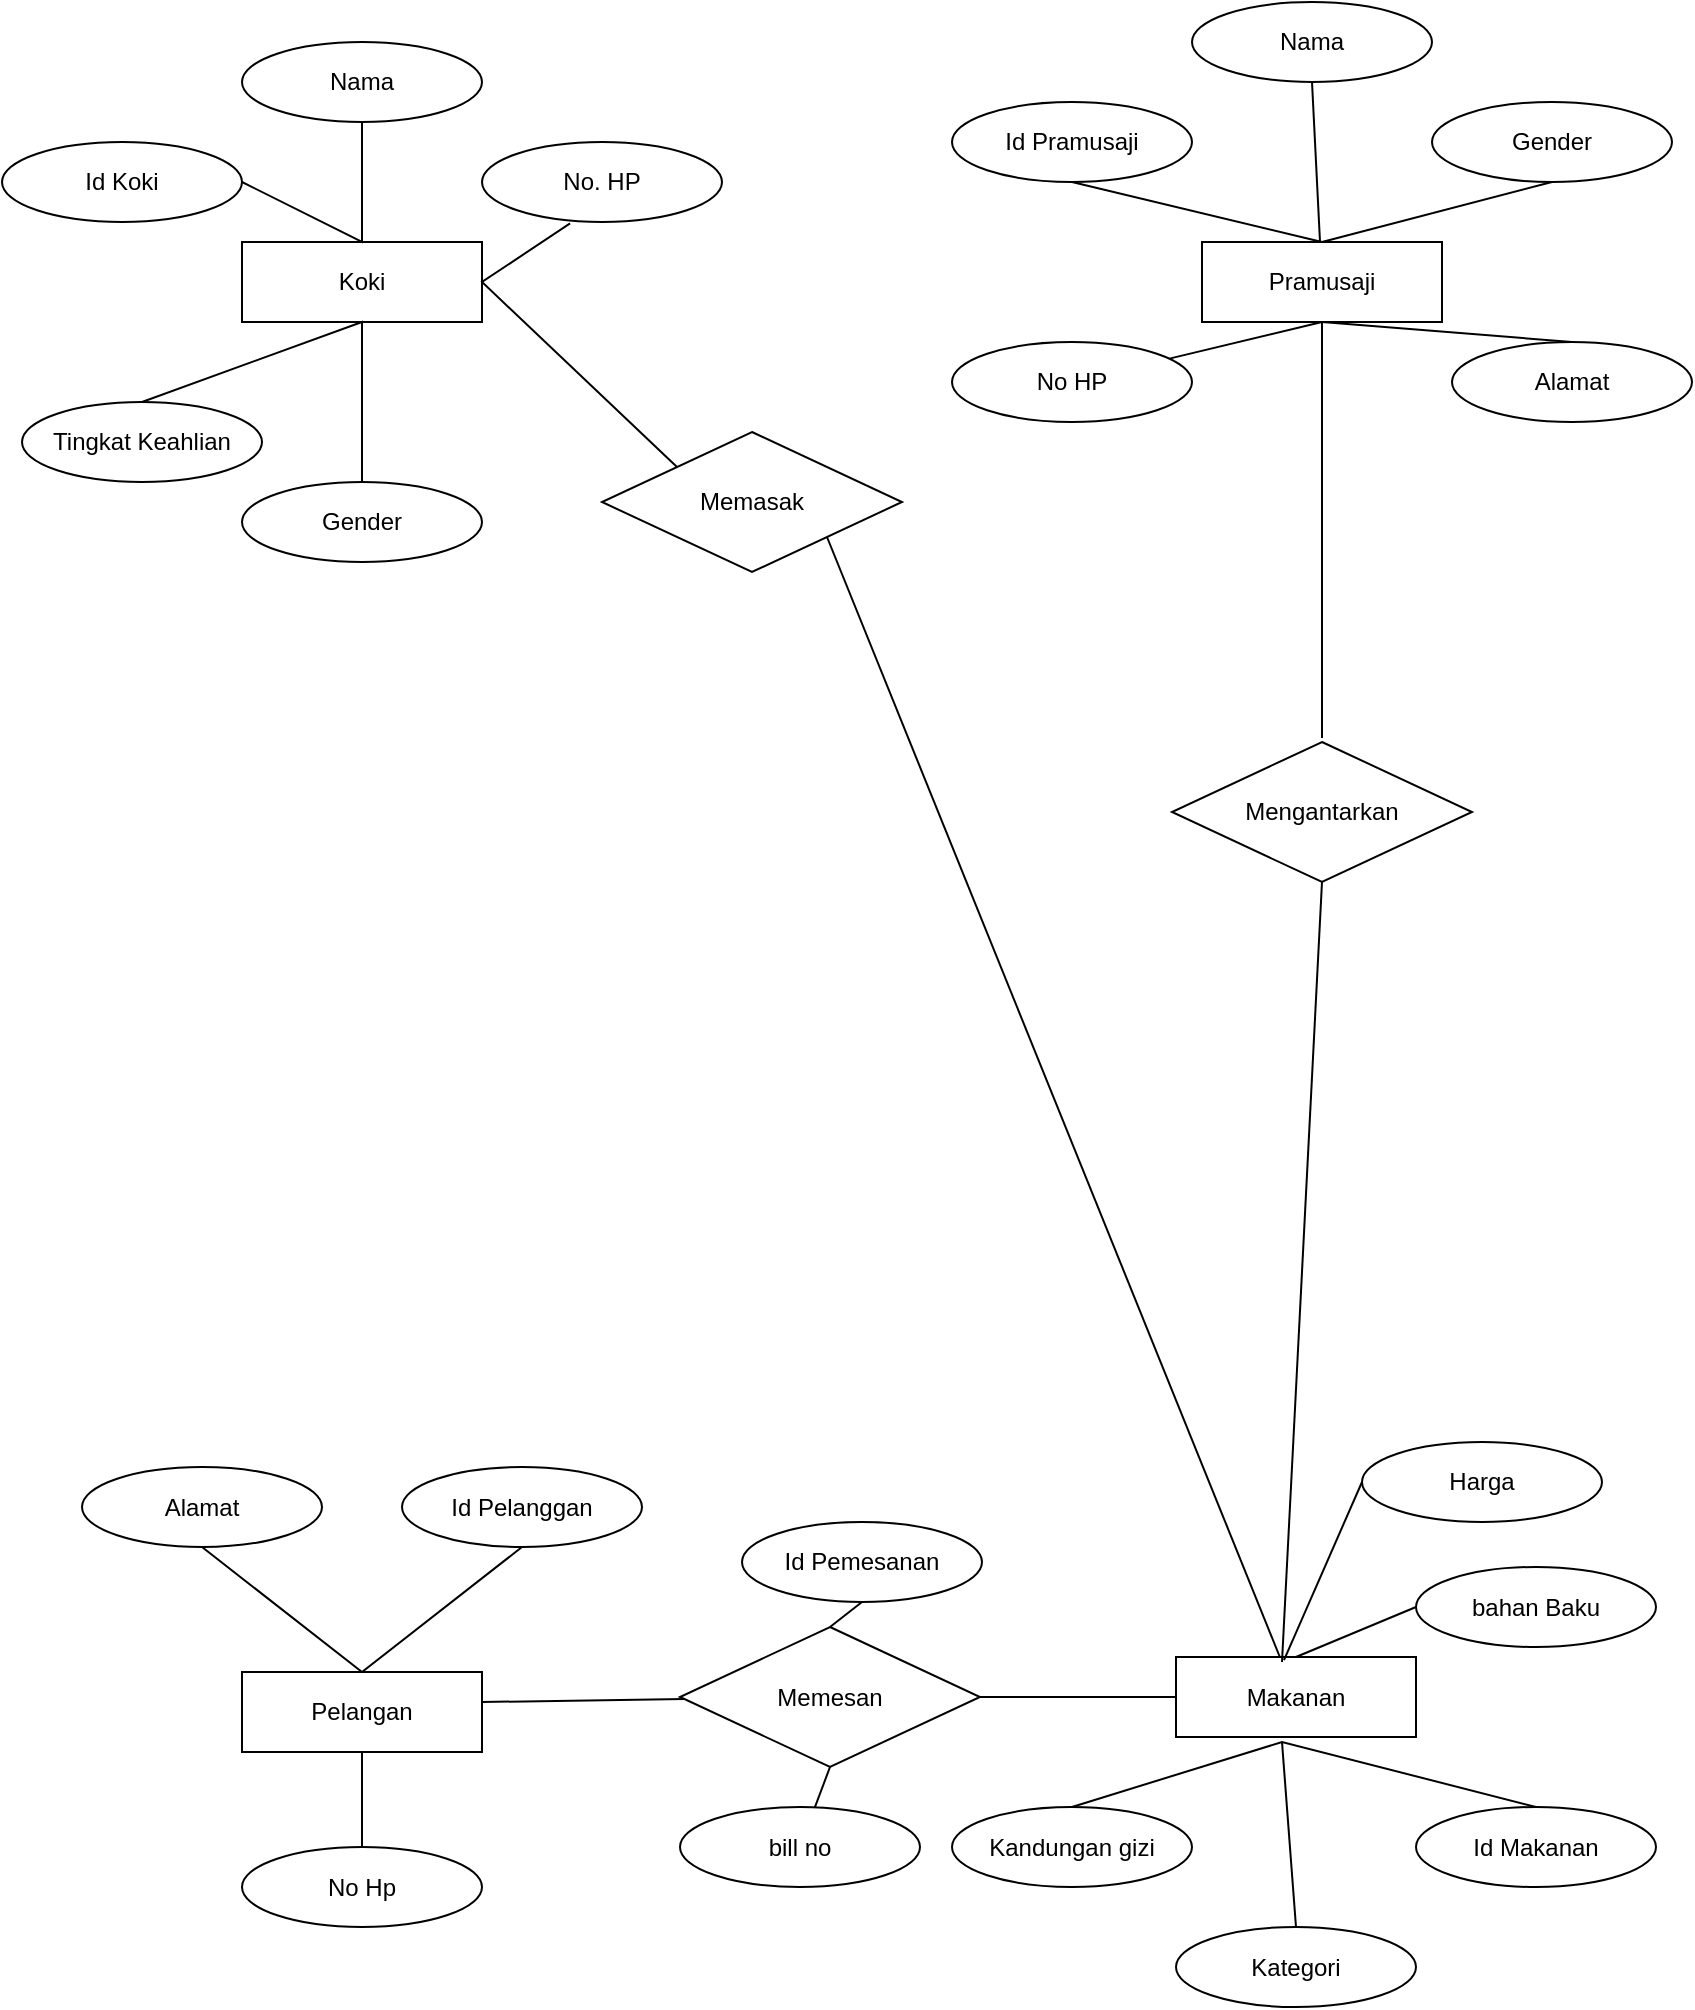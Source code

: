 <mxfile version="20.5.3" type="github">
  <diagram id="rJlpQ2i_Gwu71I-fM9IO" name="Halaman-1">
    <mxGraphModel dx="864" dy="516" grid="1" gridSize="10" guides="1" tooltips="1" connect="1" arrows="1" fold="1" page="1" pageScale="1" pageWidth="827" pageHeight="1169" math="0" shadow="0">
      <root>
        <mxCell id="0" />
        <mxCell id="1" parent="0" />
        <mxCell id="IStSLm1xnTkE1pRtQ7Hg-1" value="Koki" style="rounded=0;whiteSpace=wrap;html=1;" parent="1" vertex="1">
          <mxGeometry x="120" y="160" width="120" height="40" as="geometry" />
        </mxCell>
        <mxCell id="IStSLm1xnTkE1pRtQ7Hg-3" value="Pramusaji" style="rounded=0;whiteSpace=wrap;html=1;" parent="1" vertex="1">
          <mxGeometry x="600" y="160" width="120" height="40" as="geometry" />
        </mxCell>
        <mxCell id="IStSLm1xnTkE1pRtQ7Hg-4" value="Pelangan" style="rounded=0;whiteSpace=wrap;html=1;" parent="1" vertex="1">
          <mxGeometry x="120" y="875" width="120" height="40" as="geometry" />
        </mxCell>
        <mxCell id="IStSLm1xnTkE1pRtQ7Hg-5" value="Makanan" style="rounded=0;whiteSpace=wrap;html=1;" parent="1" vertex="1">
          <mxGeometry x="587" y="867.5" width="120" height="40" as="geometry" />
        </mxCell>
        <mxCell id="IStSLm1xnTkE1pRtQ7Hg-8" value="Id Koki" style="ellipse;whiteSpace=wrap;html=1;" parent="1" vertex="1">
          <mxGeometry y="110" width="120" height="40" as="geometry" />
        </mxCell>
        <mxCell id="IStSLm1xnTkE1pRtQ7Hg-9" value="Tingkat Keahlian" style="ellipse;whiteSpace=wrap;html=1;" parent="1" vertex="1">
          <mxGeometry x="10" y="240" width="120" height="40" as="geometry" />
        </mxCell>
        <mxCell id="IStSLm1xnTkE1pRtQ7Hg-10" value="Nama" style="ellipse;whiteSpace=wrap;html=1;" parent="1" vertex="1">
          <mxGeometry x="120" y="60" width="120" height="40" as="geometry" />
        </mxCell>
        <mxCell id="IStSLm1xnTkE1pRtQ7Hg-11" value="No. HP" style="ellipse;whiteSpace=wrap;html=1;" parent="1" vertex="1">
          <mxGeometry x="240" y="110" width="120" height="40" as="geometry" />
        </mxCell>
        <mxCell id="IStSLm1xnTkE1pRtQ7Hg-12" value="Gender" style="ellipse;whiteSpace=wrap;html=1;" parent="1" vertex="1">
          <mxGeometry x="120" y="280" width="120" height="40" as="geometry" />
        </mxCell>
        <mxCell id="IStSLm1xnTkE1pRtQ7Hg-13" value="Id Pramusaji" style="ellipse;whiteSpace=wrap;html=1;" parent="1" vertex="1">
          <mxGeometry x="475" y="90" width="120" height="40" as="geometry" />
        </mxCell>
        <mxCell id="IStSLm1xnTkE1pRtQ7Hg-14" value="No HP" style="ellipse;whiteSpace=wrap;html=1;" parent="1" vertex="1">
          <mxGeometry x="475" y="210" width="120" height="40" as="geometry" />
        </mxCell>
        <mxCell id="IStSLm1xnTkE1pRtQ7Hg-15" value="Nama" style="ellipse;whiteSpace=wrap;html=1;" parent="1" vertex="1">
          <mxGeometry x="595" y="40" width="120" height="40" as="geometry" />
        </mxCell>
        <mxCell id="IStSLm1xnTkE1pRtQ7Hg-16" value="Gender" style="ellipse;whiteSpace=wrap;html=1;" parent="1" vertex="1">
          <mxGeometry x="715" y="90" width="120" height="40" as="geometry" />
        </mxCell>
        <mxCell id="IStSLm1xnTkE1pRtQ7Hg-17" value="Alamat" style="ellipse;whiteSpace=wrap;html=1;" parent="1" vertex="1">
          <mxGeometry x="725" y="210" width="120" height="40" as="geometry" />
        </mxCell>
        <mxCell id="IStSLm1xnTkE1pRtQ7Hg-23" value="Alamat" style="ellipse;whiteSpace=wrap;html=1;" parent="1" vertex="1">
          <mxGeometry x="40" y="772.5" width="120" height="40" as="geometry" />
        </mxCell>
        <mxCell id="IStSLm1xnTkE1pRtQ7Hg-24" value="No Hp" style="ellipse;whiteSpace=wrap;html=1;" parent="1" vertex="1">
          <mxGeometry x="120" y="962.5" width="120" height="40" as="geometry" />
        </mxCell>
        <mxCell id="IStSLm1xnTkE1pRtQ7Hg-26" value="Id Pelanggan" style="ellipse;whiteSpace=wrap;html=1;" parent="1" vertex="1">
          <mxGeometry x="200" y="772.5" width="120" height="40" as="geometry" />
        </mxCell>
        <mxCell id="IStSLm1xnTkE1pRtQ7Hg-28" value="Harga" style="ellipse;whiteSpace=wrap;html=1;" parent="1" vertex="1">
          <mxGeometry x="680" y="760" width="120" height="40" as="geometry" />
        </mxCell>
        <mxCell id="IStSLm1xnTkE1pRtQ7Hg-29" value="Kandungan gizi" style="ellipse;whiteSpace=wrap;html=1;" parent="1" vertex="1">
          <mxGeometry x="475" y="942.5" width="120" height="40" as="geometry" />
        </mxCell>
        <mxCell id="IStSLm1xnTkE1pRtQ7Hg-30" value="Kategori" style="ellipse;whiteSpace=wrap;html=1;" parent="1" vertex="1">
          <mxGeometry x="587" y="1002.5" width="120" height="40" as="geometry" />
        </mxCell>
        <mxCell id="IStSLm1xnTkE1pRtQ7Hg-31" value="bahan Baku" style="ellipse;whiteSpace=wrap;html=1;" parent="1" vertex="1">
          <mxGeometry x="707" y="822.5" width="120" height="40" as="geometry" />
        </mxCell>
        <mxCell id="IStSLm1xnTkE1pRtQ7Hg-32" value="Id Makanan" style="ellipse;whiteSpace=wrap;html=1;" parent="1" vertex="1">
          <mxGeometry x="707" y="942.5" width="120" height="40" as="geometry" />
        </mxCell>
        <mxCell id="4yUC2u6us1bsk0z59bM3-1" value="" style="endArrow=none;html=1;rounded=0;entryX=0.367;entryY=1.017;entryDx=0;entryDy=0;exitX=0;exitY=0;exitDx=0;exitDy=0;entryPerimeter=0;" edge="1" parent="1" source="4yUC2u6us1bsk0z59bM3-2" target="IStSLm1xnTkE1pRtQ7Hg-11">
          <mxGeometry width="50" height="50" relative="1" as="geometry">
            <mxPoint x="350" y="270" as="sourcePoint" />
            <mxPoint x="400" y="300" as="targetPoint" />
            <Array as="points">
              <mxPoint x="240" y="180" />
            </Array>
          </mxGeometry>
        </mxCell>
        <mxCell id="4yUC2u6us1bsk0z59bM3-2" value="Memasak" style="rhombus;whiteSpace=wrap;html=1;" vertex="1" parent="1">
          <mxGeometry x="300" y="255" width="150" height="70" as="geometry" />
        </mxCell>
        <mxCell id="4yUC2u6us1bsk0z59bM3-4" value="" style="endArrow=none;html=1;rounded=0;exitX=1;exitY=0.5;exitDx=0;exitDy=0;entryX=0;entryY=0.5;entryDx=0;entryDy=0;" edge="1" parent="1" source="4yUC2u6us1bsk0z59bM3-6" target="IStSLm1xnTkE1pRtQ7Hg-5">
          <mxGeometry width="50" height="50" relative="1" as="geometry">
            <mxPoint x="490" y="882.5" as="sourcePoint" />
            <mxPoint x="600" y="892" as="targetPoint" />
          </mxGeometry>
        </mxCell>
        <mxCell id="4yUC2u6us1bsk0z59bM3-6" value="Memesan" style="rhombus;whiteSpace=wrap;html=1;" vertex="1" parent="1">
          <mxGeometry x="339" y="852.5" width="150" height="70" as="geometry" />
        </mxCell>
        <mxCell id="4yUC2u6us1bsk0z59bM3-7" value="" style="endArrow=none;html=1;rounded=0;" edge="1" parent="1" target="4yUC2u6us1bsk0z59bM3-6">
          <mxGeometry width="50" height="50" relative="1" as="geometry">
            <mxPoint x="240" y="890" as="sourcePoint" />
            <mxPoint x="339" y="860" as="targetPoint" />
            <Array as="points" />
          </mxGeometry>
        </mxCell>
        <mxCell id="4yUC2u6us1bsk0z59bM3-9" value="" style="endArrow=none;html=1;rounded=0;entryX=1;entryY=0.5;entryDx=0;entryDy=0;exitX=0.5;exitY=1;exitDx=0;exitDy=0;" edge="1" parent="1" source="IStSLm1xnTkE1pRtQ7Hg-10" target="IStSLm1xnTkE1pRtQ7Hg-8">
          <mxGeometry width="50" height="50" relative="1" as="geometry">
            <mxPoint x="140" y="150" as="sourcePoint" />
            <mxPoint x="190" y="100" as="targetPoint" />
            <Array as="points">
              <mxPoint x="180" y="160" />
            </Array>
          </mxGeometry>
        </mxCell>
        <mxCell id="4yUC2u6us1bsk0z59bM3-11" value="" style="endArrow=none;html=1;rounded=0;entryX=0.5;entryY=0;entryDx=0;entryDy=0;exitX=0.5;exitY=0;exitDx=0;exitDy=0;" edge="1" parent="1" source="IStSLm1xnTkE1pRtQ7Hg-9" target="IStSLm1xnTkE1pRtQ7Hg-12">
          <mxGeometry width="50" height="50" relative="1" as="geometry">
            <mxPoint x="350" y="350" as="sourcePoint" />
            <mxPoint x="400" y="300" as="targetPoint" />
            <Array as="points">
              <mxPoint x="180" y="200" />
            </Array>
          </mxGeometry>
        </mxCell>
        <mxCell id="4yUC2u6us1bsk0z59bM3-15" value="" style="endArrow=none;html=1;rounded=0;entryX=0.5;entryY=1;entryDx=0;entryDy=0;exitX=0.5;exitY=1;exitDx=0;exitDy=0;" edge="1" parent="1" source="IStSLm1xnTkE1pRtQ7Hg-26" target="IStSLm1xnTkE1pRtQ7Hg-23">
          <mxGeometry width="50" height="50" relative="1" as="geometry">
            <mxPoint x="350" y="955" as="sourcePoint" />
            <mxPoint x="400" y="905" as="targetPoint" />
            <Array as="points">
              <mxPoint x="180" y="875" />
            </Array>
          </mxGeometry>
        </mxCell>
        <mxCell id="4yUC2u6us1bsk0z59bM3-16" value="" style="endArrow=none;html=1;rounded=0;exitX=0.5;exitY=1;exitDx=0;exitDy=0;entryX=0.5;entryY=0;entryDx=0;entryDy=0;" edge="1" parent="1" source="IStSLm1xnTkE1pRtQ7Hg-4" target="IStSLm1xnTkE1pRtQ7Hg-24">
          <mxGeometry width="50" height="50" relative="1" as="geometry">
            <mxPoint x="420" y="852.5" as="sourcePoint" />
            <mxPoint x="470" y="802.5" as="targetPoint" />
            <Array as="points" />
          </mxGeometry>
        </mxCell>
        <mxCell id="4yUC2u6us1bsk0z59bM3-18" value="" style="endArrow=none;html=1;rounded=0;entryX=0.5;entryY=0;entryDx=0;entryDy=0;exitX=0.5;exitY=0;exitDx=0;exitDy=0;" edge="1" parent="1" source="IStSLm1xnTkE1pRtQ7Hg-29" target="IStSLm1xnTkE1pRtQ7Hg-32">
          <mxGeometry width="50" height="50" relative="1" as="geometry">
            <mxPoint x="520" y="940" as="sourcePoint" />
            <mxPoint x="470" y="830" as="targetPoint" />
            <Array as="points">
              <mxPoint x="640" y="910" />
            </Array>
          </mxGeometry>
        </mxCell>
        <mxCell id="4yUC2u6us1bsk0z59bM3-20" value="" style="endArrow=none;html=1;rounded=0;entryX=0;entryY=0.5;entryDx=0;entryDy=0;exitX=0.5;exitY=0;exitDx=0;exitDy=0;" edge="1" parent="1" source="IStSLm1xnTkE1pRtQ7Hg-5" target="IStSLm1xnTkE1pRtQ7Hg-31">
          <mxGeometry width="50" height="50" relative="1" as="geometry">
            <mxPoint x="420" y="930" as="sourcePoint" />
            <mxPoint x="470" y="880" as="targetPoint" />
          </mxGeometry>
        </mxCell>
        <mxCell id="4yUC2u6us1bsk0z59bM3-21" value="" style="endArrow=none;html=1;rounded=0;entryX=0;entryY=0.5;entryDx=0;entryDy=0;exitX=0.45;exitY=0.038;exitDx=0;exitDy=0;exitPerimeter=0;" edge="1" parent="1" source="IStSLm1xnTkE1pRtQ7Hg-5" target="IStSLm1xnTkE1pRtQ7Hg-28">
          <mxGeometry width="50" height="50" relative="1" as="geometry">
            <mxPoint x="420" y="930" as="sourcePoint" />
            <mxPoint x="470" y="880" as="targetPoint" />
          </mxGeometry>
        </mxCell>
        <mxCell id="4yUC2u6us1bsk0z59bM3-22" value="" style="endArrow=none;html=1;rounded=0;entryX=0.5;entryY=0;entryDx=0;entryDy=0;" edge="1" parent="1" target="IStSLm1xnTkE1pRtQ7Hg-30">
          <mxGeometry width="50" height="50" relative="1" as="geometry">
            <mxPoint x="640" y="910" as="sourcePoint" />
            <mxPoint x="470" y="830" as="targetPoint" />
          </mxGeometry>
        </mxCell>
        <mxCell id="4yUC2u6us1bsk0z59bM3-23" value="" style="endArrow=none;html=1;rounded=0;entryX=0.5;entryY=0;entryDx=0;entryDy=0;" edge="1" parent="1" target="IStSLm1xnTkE1pRtQ7Hg-17">
          <mxGeometry width="50" height="50" relative="1" as="geometry">
            <mxPoint x="660" y="200" as="sourcePoint" />
            <mxPoint x="450" y="190" as="targetPoint" />
          </mxGeometry>
        </mxCell>
        <mxCell id="4yUC2u6us1bsk0z59bM3-24" value="" style="endArrow=none;html=1;rounded=0;entryX=0.5;entryY=1;entryDx=0;entryDy=0;" edge="1" parent="1" target="IStSLm1xnTkE1pRtQ7Hg-16">
          <mxGeometry width="50" height="50" relative="1" as="geometry">
            <mxPoint x="660" y="160" as="sourcePoint" />
            <mxPoint x="450" y="190" as="targetPoint" />
          </mxGeometry>
        </mxCell>
        <mxCell id="4yUC2u6us1bsk0z59bM3-25" value="" style="endArrow=none;html=1;rounded=0;entryX=0.5;entryY=1;entryDx=0;entryDy=0;" edge="1" parent="1" source="IStSLm1xnTkE1pRtQ7Hg-3" target="IStSLm1xnTkE1pRtQ7Hg-15">
          <mxGeometry width="50" height="50" relative="1" as="geometry">
            <mxPoint x="400" y="240" as="sourcePoint" />
            <mxPoint x="450" y="190" as="targetPoint" />
          </mxGeometry>
        </mxCell>
        <mxCell id="4yUC2u6us1bsk0z59bM3-26" value="" style="endArrow=none;html=1;rounded=0;exitX=0.5;exitY=1;exitDx=0;exitDy=0;" edge="1" parent="1" source="IStSLm1xnTkE1pRtQ7Hg-3" target="IStSLm1xnTkE1pRtQ7Hg-14">
          <mxGeometry width="50" height="50" relative="1" as="geometry">
            <mxPoint x="400" y="240" as="sourcePoint" />
            <mxPoint x="450" y="190" as="targetPoint" />
          </mxGeometry>
        </mxCell>
        <mxCell id="4yUC2u6us1bsk0z59bM3-27" value="" style="endArrow=none;html=1;rounded=0;entryX=0.5;entryY=1;entryDx=0;entryDy=0;exitX=0.5;exitY=0;exitDx=0;exitDy=0;" edge="1" parent="1" source="IStSLm1xnTkE1pRtQ7Hg-3" target="IStSLm1xnTkE1pRtQ7Hg-13">
          <mxGeometry width="50" height="50" relative="1" as="geometry">
            <mxPoint x="400" y="240" as="sourcePoint" />
            <mxPoint x="450" y="190" as="targetPoint" />
          </mxGeometry>
        </mxCell>
        <mxCell id="4yUC2u6us1bsk0z59bM3-28" value="" style="endArrow=none;html=1;rounded=0;entryX=0.5;entryY=1;entryDx=0;entryDy=0;" edge="1" parent="1" target="4yUC2u6us1bsk0z59bM3-30">
          <mxGeometry width="50" height="50" relative="1" as="geometry">
            <mxPoint x="640" y="870" as="sourcePoint" />
            <mxPoint x="685" y="535" as="targetPoint" />
          </mxGeometry>
        </mxCell>
        <mxCell id="4yUC2u6us1bsk0z59bM3-29" value="" style="endArrow=none;html=1;rounded=0;" edge="1" parent="1">
          <mxGeometry width="50" height="50" relative="1" as="geometry">
            <mxPoint x="660" y="408" as="sourcePoint" />
            <mxPoint x="660" y="200" as="targetPoint" />
          </mxGeometry>
        </mxCell>
        <mxCell id="4yUC2u6us1bsk0z59bM3-30" value="Mengantarkan" style="rhombus;whiteSpace=wrap;html=1;" vertex="1" parent="1">
          <mxGeometry x="585" y="410" width="150" height="70" as="geometry" />
        </mxCell>
        <mxCell id="4yUC2u6us1bsk0z59bM3-31" value="" style="endArrow=none;html=1;rounded=0;entryX=1;entryY=1;entryDx=0;entryDy=0;" edge="1" parent="1" source="IStSLm1xnTkE1pRtQ7Hg-5" target="4yUC2u6us1bsk0z59bM3-2">
          <mxGeometry width="50" height="50" relative="1" as="geometry">
            <mxPoint x="400" y="510" as="sourcePoint" />
            <mxPoint x="450" y="460" as="targetPoint" />
          </mxGeometry>
        </mxCell>
        <mxCell id="4yUC2u6us1bsk0z59bM3-32" value="Id Pemesanan" style="ellipse;whiteSpace=wrap;html=1;" vertex="1" parent="1">
          <mxGeometry x="370" y="800" width="120" height="40" as="geometry" />
        </mxCell>
        <mxCell id="4yUC2u6us1bsk0z59bM3-33" value="" style="endArrow=none;html=1;rounded=0;entryX=0.5;entryY=1;entryDx=0;entryDy=0;" edge="1" parent="1" source="4yUC2u6us1bsk0z59bM3-34" target="4yUC2u6us1bsk0z59bM3-6">
          <mxGeometry width="50" height="50" relative="1" as="geometry">
            <mxPoint x="400" y="830" as="sourcePoint" />
            <mxPoint x="450" y="780" as="targetPoint" />
          </mxGeometry>
        </mxCell>
        <mxCell id="4yUC2u6us1bsk0z59bM3-34" value="bill no" style="ellipse;whiteSpace=wrap;html=1;" vertex="1" parent="1">
          <mxGeometry x="339" y="942.5" width="120" height="40" as="geometry" />
        </mxCell>
        <mxCell id="4yUC2u6us1bsk0z59bM3-35" value="" style="endArrow=none;html=1;rounded=0;exitX=0.5;exitY=1;exitDx=0;exitDy=0;entryX=0.5;entryY=0;entryDx=0;entryDy=0;" edge="1" parent="1">
          <mxGeometry width="50" height="50" relative="1" as="geometry">
            <mxPoint x="430" y="840" as="sourcePoint" />
            <mxPoint x="414" y="852.5" as="targetPoint" />
          </mxGeometry>
        </mxCell>
      </root>
    </mxGraphModel>
  </diagram>
</mxfile>
